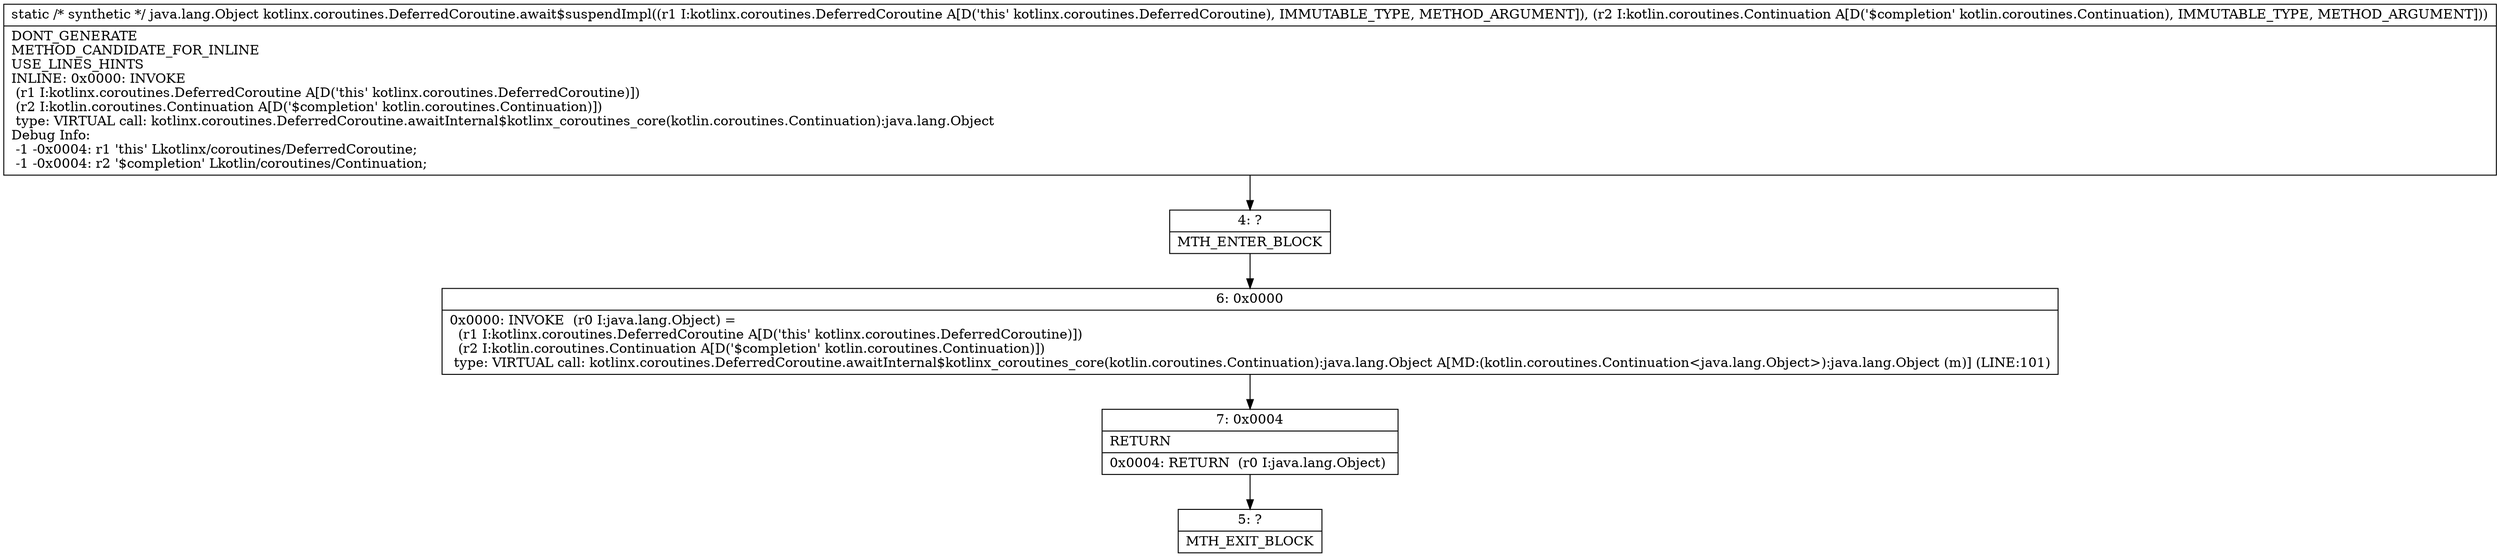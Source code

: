 digraph "CFG forkotlinx.coroutines.DeferredCoroutine.await$suspendImpl(Lkotlinx\/coroutines\/DeferredCoroutine;Lkotlin\/coroutines\/Continuation;)Ljava\/lang\/Object;" {
Node_4 [shape=record,label="{4\:\ ?|MTH_ENTER_BLOCK\l}"];
Node_6 [shape=record,label="{6\:\ 0x0000|0x0000: INVOKE  (r0 I:java.lang.Object) = \l  (r1 I:kotlinx.coroutines.DeferredCoroutine A[D('this' kotlinx.coroutines.DeferredCoroutine)])\l  (r2 I:kotlin.coroutines.Continuation A[D('$completion' kotlin.coroutines.Continuation)])\l type: VIRTUAL call: kotlinx.coroutines.DeferredCoroutine.awaitInternal$kotlinx_coroutines_core(kotlin.coroutines.Continuation):java.lang.Object A[MD:(kotlin.coroutines.Continuation\<java.lang.Object\>):java.lang.Object (m)] (LINE:101)\l}"];
Node_7 [shape=record,label="{7\:\ 0x0004|RETURN\l|0x0004: RETURN  (r0 I:java.lang.Object) \l}"];
Node_5 [shape=record,label="{5\:\ ?|MTH_EXIT_BLOCK\l}"];
MethodNode[shape=record,label="{static \/* synthetic *\/ java.lang.Object kotlinx.coroutines.DeferredCoroutine.await$suspendImpl((r1 I:kotlinx.coroutines.DeferredCoroutine A[D('this' kotlinx.coroutines.DeferredCoroutine), IMMUTABLE_TYPE, METHOD_ARGUMENT]), (r2 I:kotlin.coroutines.Continuation A[D('$completion' kotlin.coroutines.Continuation), IMMUTABLE_TYPE, METHOD_ARGUMENT]))  | DONT_GENERATE\lMETHOD_CANDIDATE_FOR_INLINE\lUSE_LINES_HINTS\lINLINE: 0x0000: INVOKE  \l  (r1 I:kotlinx.coroutines.DeferredCoroutine A[D('this' kotlinx.coroutines.DeferredCoroutine)])\l  (r2 I:kotlin.coroutines.Continuation A[D('$completion' kotlin.coroutines.Continuation)])\l type: VIRTUAL call: kotlinx.coroutines.DeferredCoroutine.awaitInternal$kotlinx_coroutines_core(kotlin.coroutines.Continuation):java.lang.Object\lDebug Info:\l  \-1 \-0x0004: r1 'this' Lkotlinx\/coroutines\/DeferredCoroutine;\l  \-1 \-0x0004: r2 '$completion' Lkotlin\/coroutines\/Continuation;\l}"];
MethodNode -> Node_4;Node_4 -> Node_6;
Node_6 -> Node_7;
Node_7 -> Node_5;
}

